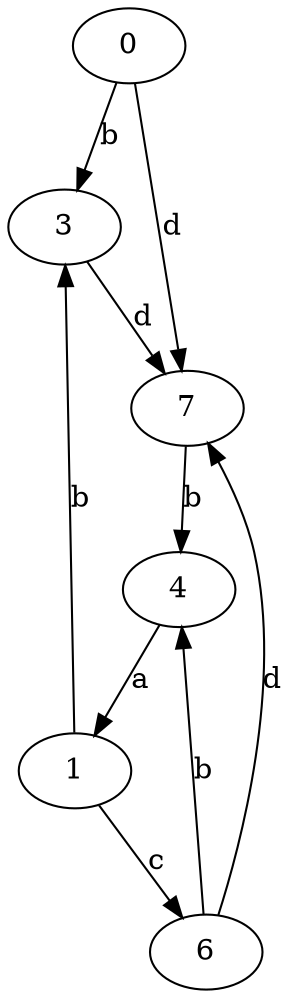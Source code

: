 strict digraph  {
0;
1;
3;
4;
6;
7;
0 -> 3  [label=b];
0 -> 7  [label=d];
1 -> 3  [label=b];
1 -> 6  [label=c];
3 -> 7  [label=d];
4 -> 1  [label=a];
6 -> 4  [label=b];
6 -> 7  [label=d];
7 -> 4  [label=b];
}
